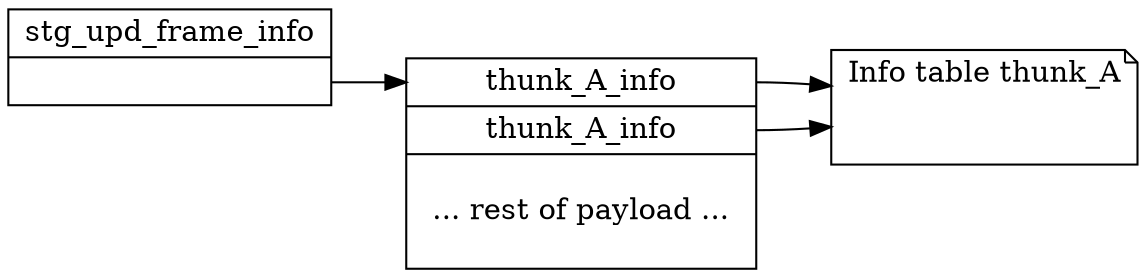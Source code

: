 digraph {
    node [shape=record];

    update_frame
    [label=" <top> stg_upd_frame_info \
           | <updatee> \
           "]

    thunk
    [label=" <top> thunk_A_info \
           | <saved> thunk_A_info \
           | \n ... rest of payload ... \n\n  \
           "]

    thunk_A_info
    [shape=note, label="Info table thunk_A\n\n\n"]

    update_frame:updatee -> thunk:top
    thunk:top -> thunk_A_info
    thunk:saved -> thunk_A_info

  rankdir="LR"
}
